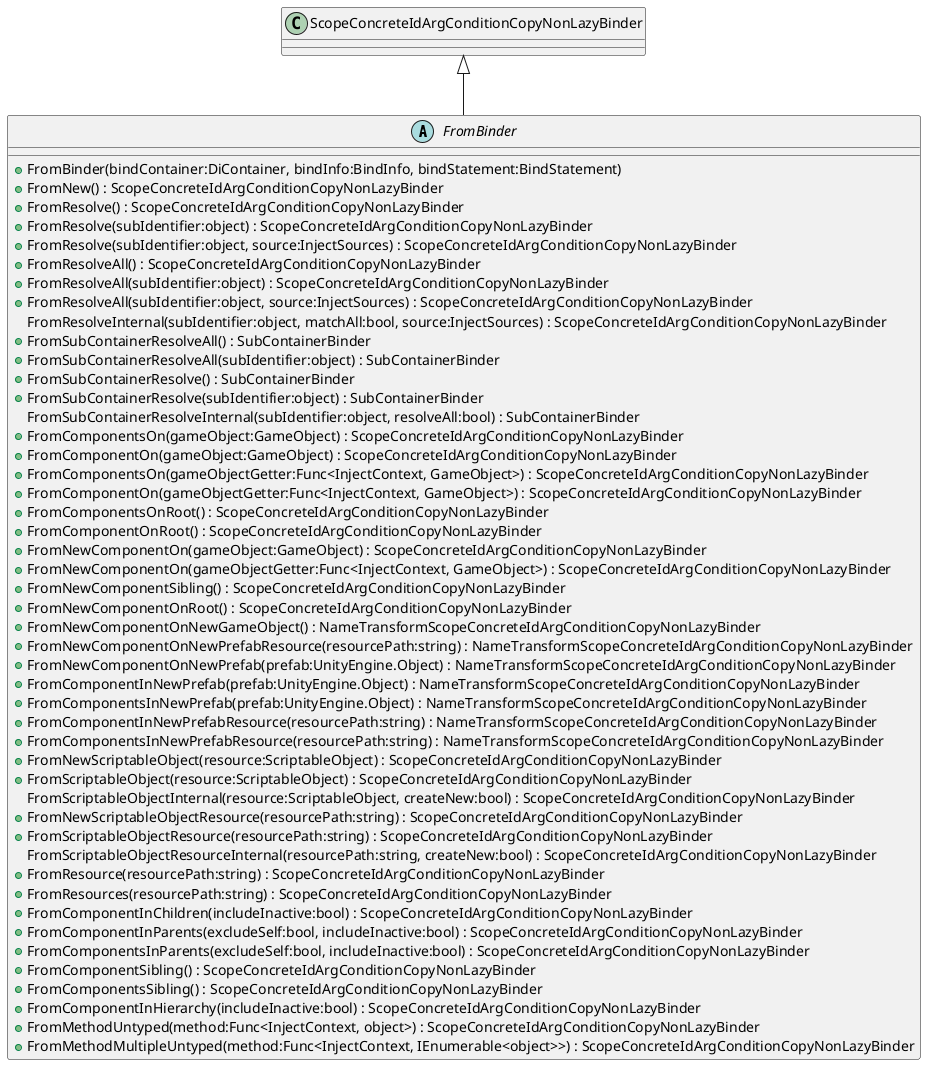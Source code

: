 @startuml
abstract class FromBinder {
    + FromBinder(bindContainer:DiContainer, bindInfo:BindInfo, bindStatement:BindStatement)
    + FromNew() : ScopeConcreteIdArgConditionCopyNonLazyBinder
    + FromResolve() : ScopeConcreteIdArgConditionCopyNonLazyBinder
    + FromResolve(subIdentifier:object) : ScopeConcreteIdArgConditionCopyNonLazyBinder
    + FromResolve(subIdentifier:object, source:InjectSources) : ScopeConcreteIdArgConditionCopyNonLazyBinder
    + FromResolveAll() : ScopeConcreteIdArgConditionCopyNonLazyBinder
    + FromResolveAll(subIdentifier:object) : ScopeConcreteIdArgConditionCopyNonLazyBinder
    + FromResolveAll(subIdentifier:object, source:InjectSources) : ScopeConcreteIdArgConditionCopyNonLazyBinder
    FromResolveInternal(subIdentifier:object, matchAll:bool, source:InjectSources) : ScopeConcreteIdArgConditionCopyNonLazyBinder
    + FromSubContainerResolveAll() : SubContainerBinder
    + FromSubContainerResolveAll(subIdentifier:object) : SubContainerBinder
    + FromSubContainerResolve() : SubContainerBinder
    + FromSubContainerResolve(subIdentifier:object) : SubContainerBinder
    FromSubContainerResolveInternal(subIdentifier:object, resolveAll:bool) : SubContainerBinder
    + FromComponentsOn(gameObject:GameObject) : ScopeConcreteIdArgConditionCopyNonLazyBinder
    + FromComponentOn(gameObject:GameObject) : ScopeConcreteIdArgConditionCopyNonLazyBinder
    + FromComponentsOn(gameObjectGetter:Func<InjectContext, GameObject>) : ScopeConcreteIdArgConditionCopyNonLazyBinder
    + FromComponentOn(gameObjectGetter:Func<InjectContext, GameObject>) : ScopeConcreteIdArgConditionCopyNonLazyBinder
    + FromComponentsOnRoot() : ScopeConcreteIdArgConditionCopyNonLazyBinder
    + FromComponentOnRoot() : ScopeConcreteIdArgConditionCopyNonLazyBinder
    + FromNewComponentOn(gameObject:GameObject) : ScopeConcreteIdArgConditionCopyNonLazyBinder
    + FromNewComponentOn(gameObjectGetter:Func<InjectContext, GameObject>) : ScopeConcreteIdArgConditionCopyNonLazyBinder
    + FromNewComponentSibling() : ScopeConcreteIdArgConditionCopyNonLazyBinder
    + FromNewComponentOnRoot() : ScopeConcreteIdArgConditionCopyNonLazyBinder
    + FromNewComponentOnNewGameObject() : NameTransformScopeConcreteIdArgConditionCopyNonLazyBinder
    + FromNewComponentOnNewPrefabResource(resourcePath:string) : NameTransformScopeConcreteIdArgConditionCopyNonLazyBinder
    + FromNewComponentOnNewPrefab(prefab:UnityEngine.Object) : NameTransformScopeConcreteIdArgConditionCopyNonLazyBinder
    + FromComponentInNewPrefab(prefab:UnityEngine.Object) : NameTransformScopeConcreteIdArgConditionCopyNonLazyBinder
    + FromComponentsInNewPrefab(prefab:UnityEngine.Object) : NameTransformScopeConcreteIdArgConditionCopyNonLazyBinder
    + FromComponentInNewPrefabResource(resourcePath:string) : NameTransformScopeConcreteIdArgConditionCopyNonLazyBinder
    + FromComponentsInNewPrefabResource(resourcePath:string) : NameTransformScopeConcreteIdArgConditionCopyNonLazyBinder
    + FromNewScriptableObject(resource:ScriptableObject) : ScopeConcreteIdArgConditionCopyNonLazyBinder
    + FromScriptableObject(resource:ScriptableObject) : ScopeConcreteIdArgConditionCopyNonLazyBinder
    FromScriptableObjectInternal(resource:ScriptableObject, createNew:bool) : ScopeConcreteIdArgConditionCopyNonLazyBinder
    + FromNewScriptableObjectResource(resourcePath:string) : ScopeConcreteIdArgConditionCopyNonLazyBinder
    + FromScriptableObjectResource(resourcePath:string) : ScopeConcreteIdArgConditionCopyNonLazyBinder
    FromScriptableObjectResourceInternal(resourcePath:string, createNew:bool) : ScopeConcreteIdArgConditionCopyNonLazyBinder
    + FromResource(resourcePath:string) : ScopeConcreteIdArgConditionCopyNonLazyBinder
    + FromResources(resourcePath:string) : ScopeConcreteIdArgConditionCopyNonLazyBinder
    + FromComponentInChildren(includeInactive:bool) : ScopeConcreteIdArgConditionCopyNonLazyBinder
    + FromComponentInParents(excludeSelf:bool, includeInactive:bool) : ScopeConcreteIdArgConditionCopyNonLazyBinder
    + FromComponentsInParents(excludeSelf:bool, includeInactive:bool) : ScopeConcreteIdArgConditionCopyNonLazyBinder
    + FromComponentSibling() : ScopeConcreteIdArgConditionCopyNonLazyBinder
    + FromComponentsSibling() : ScopeConcreteIdArgConditionCopyNonLazyBinder
    + FromComponentInHierarchy(includeInactive:bool) : ScopeConcreteIdArgConditionCopyNonLazyBinder
    + FromMethodUntyped(method:Func<InjectContext, object>) : ScopeConcreteIdArgConditionCopyNonLazyBinder
    + FromMethodMultipleUntyped(method:Func<InjectContext, IEnumerable<object>>) : ScopeConcreteIdArgConditionCopyNonLazyBinder
}
ScopeConcreteIdArgConditionCopyNonLazyBinder <|-- FromBinder
@enduml
